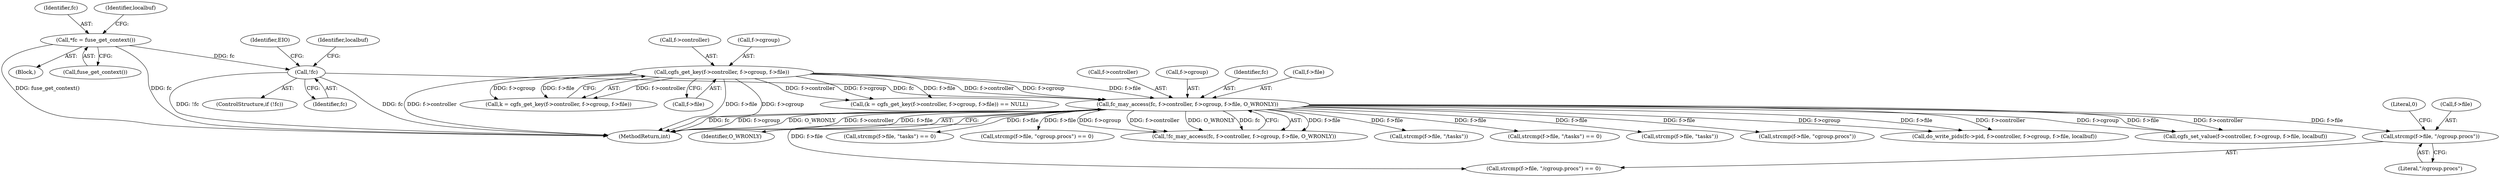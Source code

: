 digraph "0_lxcfs_8ee2a503e102b1a43ec4d83113dc275ab20a869a@API" {
"1000226" [label="(Call,strcmp(f->file, \"/cgroup.procs\"))"];
"1000189" [label="(Call,fc_may_access(fc, f->controller, f->cgroup, f->file, O_WRONLY))"];
"1000146" [label="(Call,!fc)"];
"1000108" [label="(Call,*fc = fuse_get_context())"];
"1000170" [label="(Call,cgfs_get_key(f->controller, f->cgroup, f->file))"];
"1000109" [label="(Identifier,fc)"];
"1000150" [label="(Identifier,EIO)"];
"1000226" [label="(Call,strcmp(f->file, \"/cgroup.procs\"))"];
"1000230" [label="(Literal,\"/cgroup.procs\")"];
"1000217" [label="(Call,strcmp(f->file, \"/tasks\") == 0)"];
"1000231" [label="(Literal,0)"];
"1000191" [label="(Call,f->controller)"];
"1000210" [label="(Call,strcmp(f->file, \"tasks\"))"];
"1000233" [label="(Call,strcmp(f->file, \"cgroup.procs\"))"];
"1000177" [label="(Call,f->file)"];
"1000194" [label="(Call,f->cgroup)"];
"1000110" [label="(Call,fuse_get_context())"];
"1000190" [label="(Identifier,fc)"];
"1000241" [label="(Call,do_write_pids(fc->pid, f->controller, f->cgroup, f->file, localbuf))"];
"1000258" [label="(Call,cgfs_set_value(f->controller, f->cgroup, f->file, localbuf))"];
"1000174" [label="(Call,f->cgroup)"];
"1000281" [label="(MethodReturn,int)"];
"1000171" [label="(Call,f->controller)"];
"1000200" [label="(Identifier,O_WRONLY)"];
"1000225" [label="(Call,strcmp(f->file, \"/cgroup.procs\") == 0)"];
"1000197" [label="(Call,f->file)"];
"1000209" [label="(Call,strcmp(f->file, \"tasks\") == 0)"];
"1000189" [label="(Call,fc_may_access(fc, f->controller, f->cgroup, f->file, O_WRONLY))"];
"1000167" [label="(Call,(k = cgfs_get_key(f->controller, f->cgroup, f->file)) == NULL)"];
"1000147" [label="(Identifier,fc)"];
"1000145" [label="(ControlStructure,if (!fc))"];
"1000152" [label="(Identifier,localbuf)"];
"1000170" [label="(Call,cgfs_get_key(f->controller, f->cgroup, f->file))"];
"1000113" [label="(Identifier,localbuf)"];
"1000108" [label="(Call,*fc = fuse_get_context())"];
"1000232" [label="(Call,strcmp(f->file, \"cgroup.procs\") == 0)"];
"1000106" [label="(Block,)"];
"1000168" [label="(Call,k = cgfs_get_key(f->controller, f->cgroup, f->file))"];
"1000188" [label="(Call,!fc_may_access(fc, f->controller, f->cgroup, f->file, O_WRONLY))"];
"1000146" [label="(Call,!fc)"];
"1000218" [label="(Call,strcmp(f->file, \"/tasks\"))"];
"1000227" [label="(Call,f->file)"];
"1000226" -> "1000225"  [label="AST: "];
"1000226" -> "1000230"  [label="CFG: "];
"1000227" -> "1000226"  [label="AST: "];
"1000230" -> "1000226"  [label="AST: "];
"1000231" -> "1000226"  [label="CFG: "];
"1000189" -> "1000226"  [label="DDG: f->file"];
"1000189" -> "1000188"  [label="AST: "];
"1000189" -> "1000200"  [label="CFG: "];
"1000190" -> "1000189"  [label="AST: "];
"1000191" -> "1000189"  [label="AST: "];
"1000194" -> "1000189"  [label="AST: "];
"1000197" -> "1000189"  [label="AST: "];
"1000200" -> "1000189"  [label="AST: "];
"1000188" -> "1000189"  [label="CFG: "];
"1000189" -> "1000281"  [label="DDG: fc"];
"1000189" -> "1000281"  [label="DDG: f->cgroup"];
"1000189" -> "1000281"  [label="DDG: O_WRONLY"];
"1000189" -> "1000281"  [label="DDG: f->controller"];
"1000189" -> "1000281"  [label="DDG: f->file"];
"1000189" -> "1000188"  [label="DDG: f->file"];
"1000189" -> "1000188"  [label="DDG: f->cgroup"];
"1000189" -> "1000188"  [label="DDG: f->controller"];
"1000189" -> "1000188"  [label="DDG: O_WRONLY"];
"1000189" -> "1000188"  [label="DDG: fc"];
"1000146" -> "1000189"  [label="DDG: fc"];
"1000170" -> "1000189"  [label="DDG: f->controller"];
"1000170" -> "1000189"  [label="DDG: f->cgroup"];
"1000170" -> "1000189"  [label="DDG: f->file"];
"1000189" -> "1000209"  [label="DDG: f->file"];
"1000189" -> "1000210"  [label="DDG: f->file"];
"1000189" -> "1000217"  [label="DDG: f->file"];
"1000189" -> "1000218"  [label="DDG: f->file"];
"1000189" -> "1000225"  [label="DDG: f->file"];
"1000189" -> "1000232"  [label="DDG: f->file"];
"1000189" -> "1000233"  [label="DDG: f->file"];
"1000189" -> "1000241"  [label="DDG: f->controller"];
"1000189" -> "1000241"  [label="DDG: f->cgroup"];
"1000189" -> "1000241"  [label="DDG: f->file"];
"1000189" -> "1000258"  [label="DDG: f->controller"];
"1000189" -> "1000258"  [label="DDG: f->cgroup"];
"1000189" -> "1000258"  [label="DDG: f->file"];
"1000146" -> "1000145"  [label="AST: "];
"1000146" -> "1000147"  [label="CFG: "];
"1000147" -> "1000146"  [label="AST: "];
"1000150" -> "1000146"  [label="CFG: "];
"1000152" -> "1000146"  [label="CFG: "];
"1000146" -> "1000281"  [label="DDG: !fc"];
"1000146" -> "1000281"  [label="DDG: fc"];
"1000108" -> "1000146"  [label="DDG: fc"];
"1000108" -> "1000106"  [label="AST: "];
"1000108" -> "1000110"  [label="CFG: "];
"1000109" -> "1000108"  [label="AST: "];
"1000110" -> "1000108"  [label="AST: "];
"1000113" -> "1000108"  [label="CFG: "];
"1000108" -> "1000281"  [label="DDG: fuse_get_context()"];
"1000108" -> "1000281"  [label="DDG: fc"];
"1000170" -> "1000168"  [label="AST: "];
"1000170" -> "1000177"  [label="CFG: "];
"1000171" -> "1000170"  [label="AST: "];
"1000174" -> "1000170"  [label="AST: "];
"1000177" -> "1000170"  [label="AST: "];
"1000168" -> "1000170"  [label="CFG: "];
"1000170" -> "1000281"  [label="DDG: f->controller"];
"1000170" -> "1000281"  [label="DDG: f->file"];
"1000170" -> "1000281"  [label="DDG: f->cgroup"];
"1000170" -> "1000167"  [label="DDG: f->controller"];
"1000170" -> "1000167"  [label="DDG: f->cgroup"];
"1000170" -> "1000167"  [label="DDG: f->file"];
"1000170" -> "1000168"  [label="DDG: f->controller"];
"1000170" -> "1000168"  [label="DDG: f->cgroup"];
"1000170" -> "1000168"  [label="DDG: f->file"];
}
